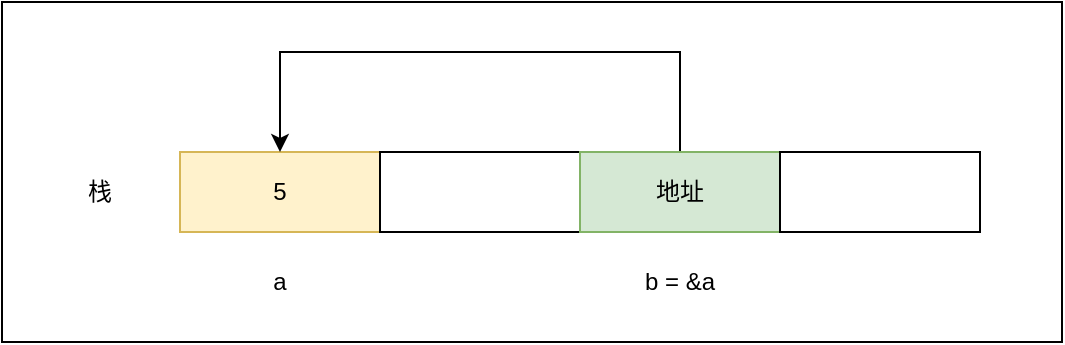 <mxfile version="20.5.3" type="github">
  <diagram id="VMWhMykJ5y7UkcjA-Jzh" name="第 1 页">
    <mxGraphModel dx="865" dy="528" grid="1" gridSize="10" guides="1" tooltips="1" connect="1" arrows="1" fold="1" page="1" pageScale="1" pageWidth="827" pageHeight="1169" math="0" shadow="0">
      <root>
        <mxCell id="0" />
        <mxCell id="1" parent="0" />
        <mxCell id="kI6TIsqGXWPYMUP6KDOo-11" value="" style="rounded=0;whiteSpace=wrap;html=1;" vertex="1" parent="1">
          <mxGeometry x="160" y="415" width="530" height="170" as="geometry" />
        </mxCell>
        <mxCell id="kI6TIsqGXWPYMUP6KDOo-1" value="5" style="rounded=0;whiteSpace=wrap;html=1;fillColor=#fff2cc;strokeColor=#d6b656;" vertex="1" parent="1">
          <mxGeometry x="249" y="490" width="100" height="40" as="geometry" />
        </mxCell>
        <mxCell id="kI6TIsqGXWPYMUP6KDOo-2" value="" style="rounded=0;whiteSpace=wrap;html=1;" vertex="1" parent="1">
          <mxGeometry x="349" y="490" width="100" height="40" as="geometry" />
        </mxCell>
        <mxCell id="kI6TIsqGXWPYMUP6KDOo-10" style="edgeStyle=orthogonalEdgeStyle;rounded=0;orthogonalLoop=1;jettySize=auto;html=1;exitX=0.5;exitY=0;exitDx=0;exitDy=0;entryX=0.5;entryY=0;entryDx=0;entryDy=0;" edge="1" parent="1" source="kI6TIsqGXWPYMUP6KDOo-3" target="kI6TIsqGXWPYMUP6KDOo-1">
          <mxGeometry relative="1" as="geometry">
            <Array as="points">
              <mxPoint x="499" y="440" />
              <mxPoint x="299" y="440" />
            </Array>
          </mxGeometry>
        </mxCell>
        <mxCell id="kI6TIsqGXWPYMUP6KDOo-3" value="地址" style="rounded=0;whiteSpace=wrap;html=1;fillColor=#d5e8d4;strokeColor=#82b366;" vertex="1" parent="1">
          <mxGeometry x="449" y="490" width="100" height="40" as="geometry" />
        </mxCell>
        <mxCell id="kI6TIsqGXWPYMUP6KDOo-4" value="栈" style="text;html=1;strokeColor=none;fillColor=none;align=center;verticalAlign=middle;whiteSpace=wrap;rounded=0;" vertex="1" parent="1">
          <mxGeometry x="179" y="495" width="60" height="30" as="geometry" />
        </mxCell>
        <mxCell id="kI6TIsqGXWPYMUP6KDOo-5" value="" style="rounded=0;whiteSpace=wrap;html=1;" vertex="1" parent="1">
          <mxGeometry x="549" y="490" width="100" height="40" as="geometry" />
        </mxCell>
        <mxCell id="kI6TIsqGXWPYMUP6KDOo-6" value="a" style="text;html=1;strokeColor=none;fillColor=none;align=center;verticalAlign=middle;whiteSpace=wrap;rounded=0;" vertex="1" parent="1">
          <mxGeometry x="269" y="540" width="60" height="30" as="geometry" />
        </mxCell>
        <mxCell id="kI6TIsqGXWPYMUP6KDOo-7" value="b = &amp;amp;a" style="text;html=1;strokeColor=none;fillColor=none;align=center;verticalAlign=middle;whiteSpace=wrap;rounded=0;" vertex="1" parent="1">
          <mxGeometry x="469" y="540" width="60" height="30" as="geometry" />
        </mxCell>
      </root>
    </mxGraphModel>
  </diagram>
</mxfile>

